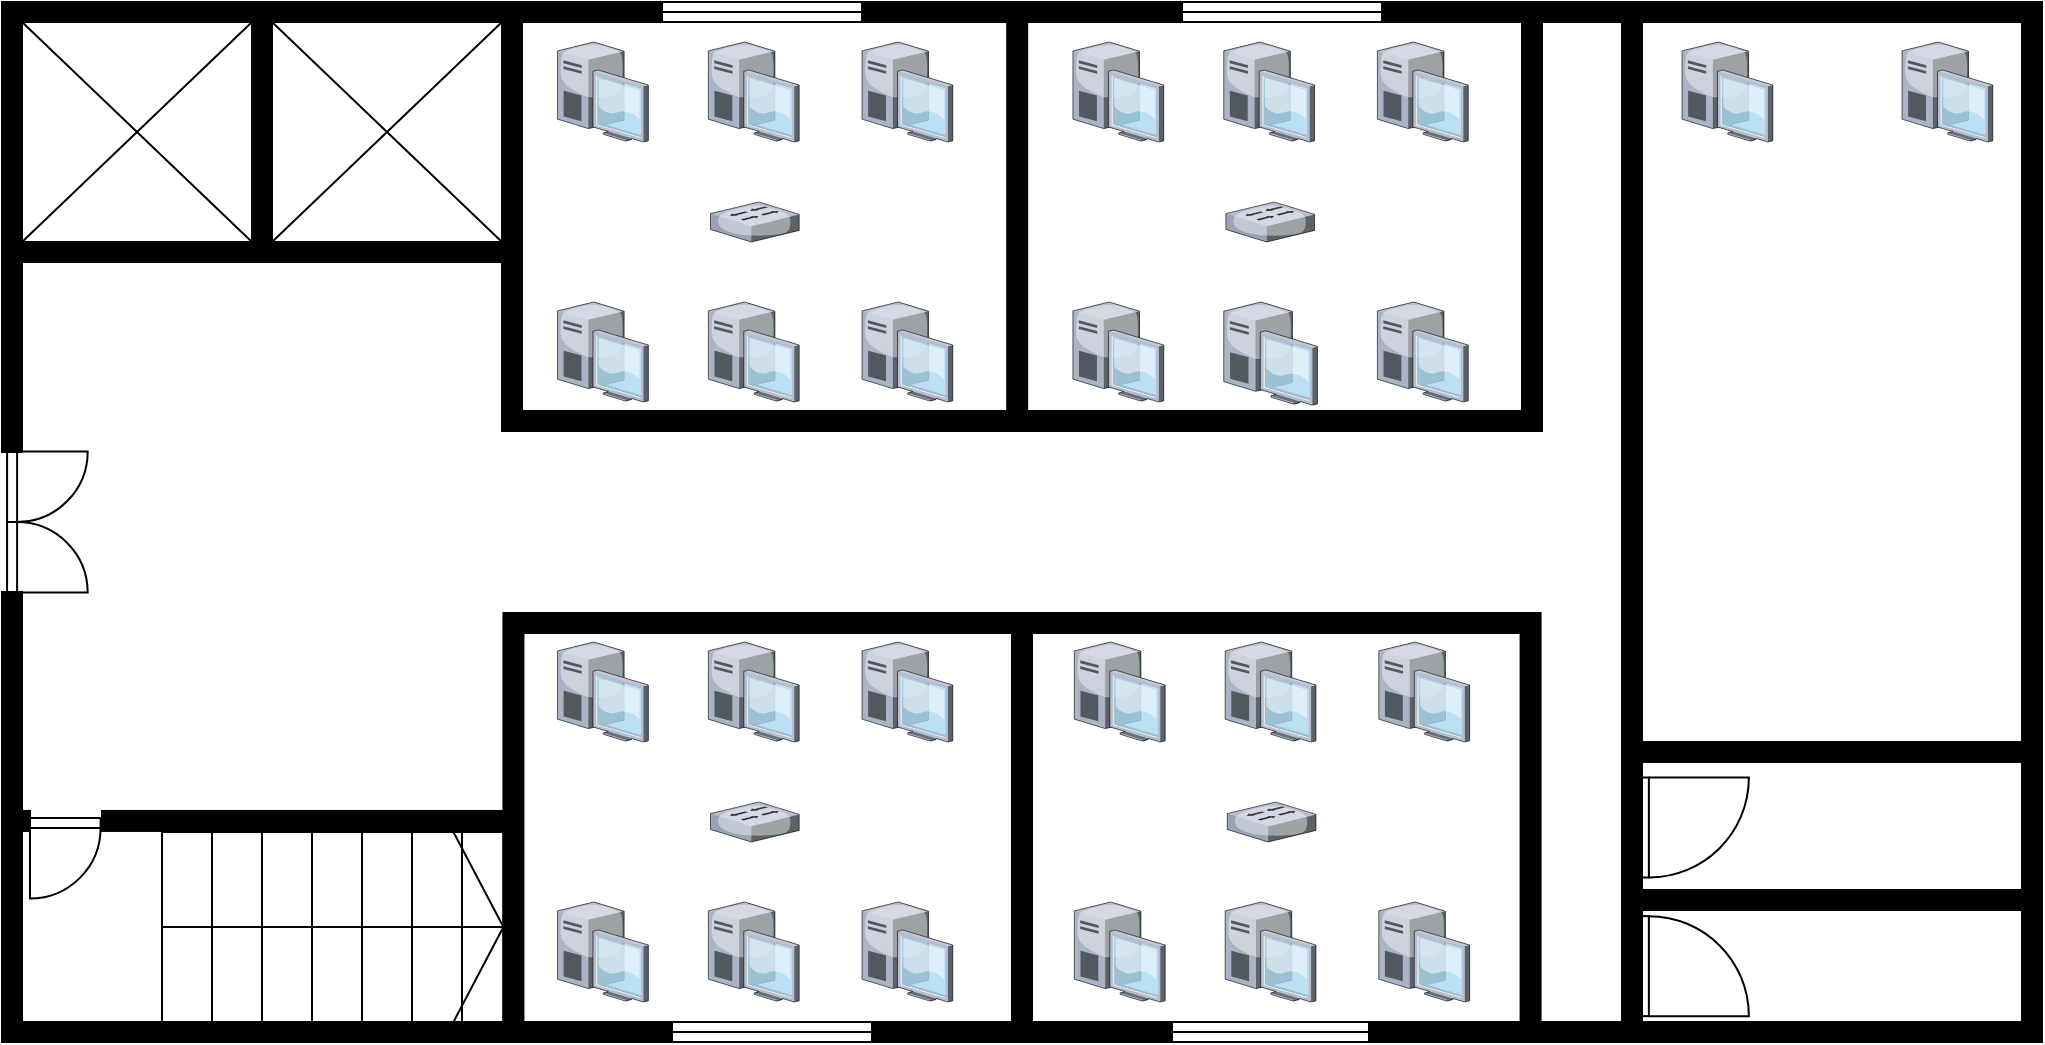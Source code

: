 <mxfile version="20.7.4" type="github" pages="2">
  <diagram name="Page-1" id="822b0af5-4adb-64df-f703-e8dfc1f81529">
    <mxGraphModel dx="317" dy="202" grid="1" gridSize="10" guides="1" tooltips="1" connect="1" arrows="1" fold="1" page="1" pageScale="1" pageWidth="1100" pageHeight="850" background="none" math="0" shadow="0">
      <root>
        <mxCell id="0" />
        <mxCell id="1" parent="0" />
        <mxCell id="vATExKD3N9hfjGAkF_zN-2" value="" style="rounded=0;whiteSpace=wrap;html=1;fillColor=none;" vertex="1" parent="1">
          <mxGeometry x="557" y="80" width="250" height="200" as="geometry" />
        </mxCell>
        <mxCell id="vATExKD3N9hfjGAkF_zN-5" value="" style="rounded=0;whiteSpace=wrap;html=1;fillColor=none;" vertex="1" parent="1">
          <mxGeometry x="307" y="80" width="250" height="200" as="geometry" />
        </mxCell>
        <mxCell id="vATExKD3N9hfjGAkF_zN-9" value="" style="verticalLabelPosition=bottom;sketch=0;aspect=fixed;html=1;verticalAlign=top;strokeColor=none;align=center;outlineConnect=0;shape=mxgraph.citrix.desktop;fillColor=none;" vertex="1" parent="1">
          <mxGeometry x="582.46" y="90" width="45.41" height="50" as="geometry" />
        </mxCell>
        <mxCell id="vATExKD3N9hfjGAkF_zN-19" value="" style="rounded=0;whiteSpace=wrap;html=1;fillColor=none;" vertex="1" parent="1">
          <mxGeometry x="307" y="380" width="250" height="200" as="geometry" />
        </mxCell>
        <mxCell id="vATExKD3N9hfjGAkF_zN-20" value="" style="rounded=0;whiteSpace=wrap;html=1;fillColor=none;" vertex="1" parent="1">
          <mxGeometry x="557" y="380" width="250" height="200" as="geometry" />
        </mxCell>
        <mxCell id="vATExKD3N9hfjGAkF_zN-22" value="" style="verticalLabelPosition=bottom;sketch=0;aspect=fixed;html=1;verticalAlign=top;strokeColor=none;align=center;outlineConnect=0;shape=mxgraph.citrix.desktop;fillColor=none;" vertex="1" parent="1">
          <mxGeometry x="657.87" y="90" width="45.41" height="50" as="geometry" />
        </mxCell>
        <mxCell id="vATExKD3N9hfjGAkF_zN-23" value="" style="verticalLabelPosition=bottom;sketch=0;aspect=fixed;html=1;verticalAlign=top;strokeColor=none;align=center;outlineConnect=0;shape=mxgraph.citrix.desktop;fillColor=none;" vertex="1" parent="1">
          <mxGeometry x="734.7" y="90" width="45.41" height="50" as="geometry" />
        </mxCell>
        <mxCell id="vATExKD3N9hfjGAkF_zN-24" value="" style="verticalLabelPosition=bottom;sketch=0;aspect=fixed;html=1;verticalAlign=top;strokeColor=none;align=center;outlineConnect=0;shape=mxgraph.citrix.desktop;fillColor=none;" vertex="1" parent="1">
          <mxGeometry x="734.7" y="220" width="45.41" height="50" as="geometry" />
        </mxCell>
        <mxCell id="vATExKD3N9hfjGAkF_zN-25" value="" style="verticalLabelPosition=bottom;sketch=0;aspect=fixed;html=1;verticalAlign=top;strokeColor=none;align=center;outlineConnect=0;shape=mxgraph.citrix.desktop;fillColor=none;" vertex="1" parent="1">
          <mxGeometry x="657.87" y="220" width="46.83" height="51.56" as="geometry" />
        </mxCell>
        <mxCell id="vATExKD3N9hfjGAkF_zN-26" value="" style="verticalLabelPosition=bottom;sketch=0;aspect=fixed;html=1;verticalAlign=top;strokeColor=none;align=center;outlineConnect=0;shape=mxgraph.citrix.desktop;fillColor=none;" vertex="1" parent="1">
          <mxGeometry x="582.46" y="220" width="45.41" height="50" as="geometry" />
        </mxCell>
        <mxCell id="vATExKD3N9hfjGAkF_zN-27" value="" style="verticalLabelPosition=bottom;sketch=0;aspect=fixed;html=1;verticalAlign=top;strokeColor=none;align=center;outlineConnect=0;shape=mxgraph.citrix.switch;fillColor=none;" vertex="1" parent="1">
          <mxGeometry x="658.94" y="170" width="44.34" height="20" as="geometry" />
        </mxCell>
        <mxCell id="vATExKD3N9hfjGAkF_zN-29" value="" style="verticalLabelPosition=bottom;sketch=0;aspect=fixed;html=1;verticalAlign=top;strokeColor=none;align=center;outlineConnect=0;shape=mxgraph.citrix.desktop;fillColor=none;" vertex="1" parent="1">
          <mxGeometry x="324.76" y="90" width="45.41" height="50" as="geometry" />
        </mxCell>
        <mxCell id="vATExKD3N9hfjGAkF_zN-30" value="" style="verticalLabelPosition=bottom;sketch=0;aspect=fixed;html=1;verticalAlign=top;strokeColor=none;align=center;outlineConnect=0;shape=mxgraph.citrix.desktop;fillColor=none;" vertex="1" parent="1">
          <mxGeometry x="400.17" y="90" width="45.41" height="50" as="geometry" />
        </mxCell>
        <mxCell id="vATExKD3N9hfjGAkF_zN-31" value="" style="verticalLabelPosition=bottom;sketch=0;aspect=fixed;html=1;verticalAlign=top;strokeColor=none;align=center;outlineConnect=0;shape=mxgraph.citrix.desktop;fillColor=none;" vertex="1" parent="1">
          <mxGeometry x="477" y="90" width="45.41" height="50" as="geometry" />
        </mxCell>
        <mxCell id="vATExKD3N9hfjGAkF_zN-32" value="" style="verticalLabelPosition=bottom;sketch=0;aspect=fixed;html=1;verticalAlign=top;strokeColor=none;align=center;outlineConnect=0;shape=mxgraph.citrix.desktop;fillColor=none;" vertex="1" parent="1">
          <mxGeometry x="477" y="220" width="45.41" height="50" as="geometry" />
        </mxCell>
        <mxCell id="vATExKD3N9hfjGAkF_zN-33" value="" style="verticalLabelPosition=bottom;sketch=0;aspect=fixed;html=1;verticalAlign=top;strokeColor=none;align=center;outlineConnect=0;shape=mxgraph.citrix.desktop;fillColor=none;" vertex="1" parent="1">
          <mxGeometry x="400.17" y="220" width="45.41" height="50" as="geometry" />
        </mxCell>
        <mxCell id="vATExKD3N9hfjGAkF_zN-34" value="" style="verticalLabelPosition=bottom;sketch=0;aspect=fixed;html=1;verticalAlign=top;strokeColor=none;align=center;outlineConnect=0;shape=mxgraph.citrix.desktop;fillColor=none;" vertex="1" parent="1">
          <mxGeometry x="324.76" y="220" width="45.41" height="50" as="geometry" />
        </mxCell>
        <mxCell id="vATExKD3N9hfjGAkF_zN-35" value="" style="verticalLabelPosition=bottom;sketch=0;aspect=fixed;html=1;verticalAlign=top;strokeColor=none;align=center;outlineConnect=0;shape=mxgraph.citrix.switch;fillColor=none;" vertex="1" parent="1">
          <mxGeometry x="401.24" y="170" width="44.34" height="20" as="geometry" />
        </mxCell>
        <mxCell id="ZI1mlzHtkUxuq9lY3uml-1" value="" style="verticalLabelPosition=bottom;sketch=0;aspect=fixed;html=1;verticalAlign=top;strokeColor=none;align=center;outlineConnect=0;shape=mxgraph.citrix.desktop;fillColor=none;" vertex="1" parent="1">
          <mxGeometry x="324.76" y="390" width="45.41" height="50" as="geometry" />
        </mxCell>
        <mxCell id="ZI1mlzHtkUxuq9lY3uml-2" value="" style="verticalLabelPosition=bottom;sketch=0;aspect=fixed;html=1;verticalAlign=top;strokeColor=none;align=center;outlineConnect=0;shape=mxgraph.citrix.desktop;fillColor=none;" vertex="1" parent="1">
          <mxGeometry x="400.17" y="390" width="45.41" height="50" as="geometry" />
        </mxCell>
        <mxCell id="ZI1mlzHtkUxuq9lY3uml-3" value="" style="verticalLabelPosition=bottom;sketch=0;aspect=fixed;html=1;verticalAlign=top;strokeColor=none;align=center;outlineConnect=0;shape=mxgraph.citrix.desktop;fillColor=none;" vertex="1" parent="1">
          <mxGeometry x="477" y="390" width="45.41" height="50" as="geometry" />
        </mxCell>
        <mxCell id="ZI1mlzHtkUxuq9lY3uml-4" value="" style="verticalLabelPosition=bottom;sketch=0;aspect=fixed;html=1;verticalAlign=top;strokeColor=none;align=center;outlineConnect=0;shape=mxgraph.citrix.desktop;fillColor=none;" vertex="1" parent="1">
          <mxGeometry x="477" y="520" width="45.41" height="50" as="geometry" />
        </mxCell>
        <mxCell id="ZI1mlzHtkUxuq9lY3uml-5" value="" style="verticalLabelPosition=bottom;sketch=0;aspect=fixed;html=1;verticalAlign=top;strokeColor=none;align=center;outlineConnect=0;shape=mxgraph.citrix.desktop;fillColor=none;" vertex="1" parent="1">
          <mxGeometry x="400.17" y="520" width="45.41" height="50" as="geometry" />
        </mxCell>
        <mxCell id="ZI1mlzHtkUxuq9lY3uml-6" value="" style="verticalLabelPosition=bottom;sketch=0;aspect=fixed;html=1;verticalAlign=top;strokeColor=none;align=center;outlineConnect=0;shape=mxgraph.citrix.desktop;fillColor=none;" vertex="1" parent="1">
          <mxGeometry x="324.76" y="520" width="45.41" height="50" as="geometry" />
        </mxCell>
        <mxCell id="ZI1mlzHtkUxuq9lY3uml-7" value="" style="verticalLabelPosition=bottom;sketch=0;aspect=fixed;html=1;verticalAlign=top;strokeColor=none;align=center;outlineConnect=0;shape=mxgraph.citrix.switch;fillColor=none;" vertex="1" parent="1">
          <mxGeometry x="401.24" y="470" width="44.34" height="20" as="geometry" />
        </mxCell>
        <mxCell id="ZI1mlzHtkUxuq9lY3uml-8" value="" style="verticalLabelPosition=bottom;sketch=0;aspect=fixed;html=1;verticalAlign=top;strokeColor=none;align=center;outlineConnect=0;shape=mxgraph.citrix.desktop;fillColor=none;" vertex="1" parent="1">
          <mxGeometry x="583.17" y="390" width="45.41" height="50" as="geometry" />
        </mxCell>
        <mxCell id="ZI1mlzHtkUxuq9lY3uml-9" value="" style="verticalLabelPosition=bottom;sketch=0;aspect=fixed;html=1;verticalAlign=top;strokeColor=none;align=center;outlineConnect=0;shape=mxgraph.citrix.desktop;fillColor=none;" vertex="1" parent="1">
          <mxGeometry x="658.58" y="390" width="45.41" height="50" as="geometry" />
        </mxCell>
        <mxCell id="ZI1mlzHtkUxuq9lY3uml-10" value="" style="verticalLabelPosition=bottom;sketch=0;aspect=fixed;html=1;verticalAlign=top;strokeColor=none;align=center;outlineConnect=0;shape=mxgraph.citrix.desktop;fillColor=none;" vertex="1" parent="1">
          <mxGeometry x="735.41" y="390" width="45.41" height="50" as="geometry" />
        </mxCell>
        <mxCell id="ZI1mlzHtkUxuq9lY3uml-11" value="" style="verticalLabelPosition=bottom;sketch=0;aspect=fixed;html=1;verticalAlign=top;strokeColor=none;align=center;outlineConnect=0;shape=mxgraph.citrix.desktop;fillColor=none;" vertex="1" parent="1">
          <mxGeometry x="735.41" y="520" width="45.41" height="50" as="geometry" />
        </mxCell>
        <mxCell id="ZI1mlzHtkUxuq9lY3uml-12" value="" style="verticalLabelPosition=bottom;sketch=0;aspect=fixed;html=1;verticalAlign=top;strokeColor=none;align=center;outlineConnect=0;shape=mxgraph.citrix.desktop;fillColor=none;" vertex="1" parent="1">
          <mxGeometry x="658.58" y="520" width="45.41" height="50" as="geometry" />
        </mxCell>
        <mxCell id="ZI1mlzHtkUxuq9lY3uml-13" value="" style="verticalLabelPosition=bottom;sketch=0;aspect=fixed;html=1;verticalAlign=top;strokeColor=none;align=center;outlineConnect=0;shape=mxgraph.citrix.desktop;fillColor=none;" vertex="1" parent="1">
          <mxGeometry x="583.17" y="520" width="45.41" height="50" as="geometry" />
        </mxCell>
        <mxCell id="ZI1mlzHtkUxuq9lY3uml-14" value="" style="verticalLabelPosition=bottom;sketch=0;aspect=fixed;html=1;verticalAlign=top;strokeColor=none;align=center;outlineConnect=0;shape=mxgraph.citrix.switch;fillColor=none;" vertex="1" parent="1">
          <mxGeometry x="659.65" y="470" width="44.34" height="20" as="geometry" />
        </mxCell>
        <mxCell id="ZI1mlzHtkUxuq9lY3uml-16" value="" style="verticalLabelPosition=bottom;sketch=0;aspect=fixed;html=1;verticalAlign=top;strokeColor=none;align=center;outlineConnect=0;shape=mxgraph.citrix.desktop;fillColor=none;" vertex="1" parent="1">
          <mxGeometry x="887" y="90" width="45.41" height="50" as="geometry" />
        </mxCell>
        <mxCell id="ZI1mlzHtkUxuq9lY3uml-17" value="" style="verticalLabelPosition=bottom;sketch=0;aspect=fixed;html=1;verticalAlign=top;strokeColor=none;align=center;outlineConnect=0;shape=mxgraph.citrix.desktop;fillColor=none;" vertex="1" parent="1">
          <mxGeometry x="997" y="90" width="45.41" height="50" as="geometry" />
        </mxCell>
        <mxCell id="ZI1mlzHtkUxuq9lY3uml-22" value="" style="verticalLabelPosition=bottom;html=1;verticalAlign=top;align=center;shape=mxgraph.floorplan.wall;fillColor=strokeColor;rotation=-90;" vertex="1" parent="1">
          <mxGeometry x="447.71" y="172.24" width="213.77" height="10" as="geometry" />
        </mxCell>
        <mxCell id="ZI1mlzHtkUxuq9lY3uml-24" value="" style="verticalLabelPosition=bottom;html=1;verticalAlign=top;align=center;shape=mxgraph.floorplan.wall;fillColor=strokeColor;rotation=-90;" vertex="1" parent="1">
          <mxGeometry x="452.54" y="475" width="208.94" height="10" as="geometry" />
        </mxCell>
        <mxCell id="ZI1mlzHtkUxuq9lY3uml-25" value="" style="verticalLabelPosition=bottom;html=1;verticalAlign=top;align=center;shape=mxgraph.floorplan.room;fillColor=strokeColor;" vertex="1" parent="1">
          <mxGeometry x="857" y="70" width="210" height="380" as="geometry" />
        </mxCell>
        <mxCell id="ZI1mlzHtkUxuq9lY3uml-26" value="" style="verticalLabelPosition=bottom;html=1;verticalAlign=top;align=center;shape=mxgraph.floorplan.wall;fillColor=strokeColor;direction=south;" vertex="1" parent="1">
          <mxGeometry x="857" y="450" width="10" height="130" as="geometry" />
        </mxCell>
        <mxCell id="ZI1mlzHtkUxuq9lY3uml-28" value="" style="verticalLabelPosition=bottom;html=1;verticalAlign=top;align=center;shape=mxgraph.floorplan.elevator;fillColor=none;" vertex="1" parent="1">
          <mxGeometry x="182" y="80" width="115" height="110" as="geometry" />
        </mxCell>
        <mxCell id="ZI1mlzHtkUxuq9lY3uml-32" value="" style="verticalLabelPosition=bottom;html=1;verticalAlign=top;align=center;shape=mxgraph.floorplan.elevator;fillColor=none;" vertex="1" parent="1">
          <mxGeometry x="57" y="80" width="115" height="110" as="geometry" />
        </mxCell>
        <mxCell id="ZI1mlzHtkUxuq9lY3uml-33" value="" style="verticalLabelPosition=bottom;html=1;verticalAlign=top;align=center;shape=mxgraph.floorplan.doorDouble;aspect=fixed;fillColor=none;rotation=-90;" vertex="1" parent="1">
          <mxGeometry x="33" y="311.25" width="70.59" height="37.5" as="geometry" />
        </mxCell>
        <mxCell id="ZI1mlzHtkUxuq9lY3uml-35" value="" style="verticalLabelPosition=bottom;html=1;verticalAlign=top;align=center;shape=mxgraph.floorplan.wall;fillColor=strokeColor;" vertex="1" parent="1">
          <mxGeometry x="57.71" y="190" width="240" height="10" as="geometry" />
        </mxCell>
        <mxCell id="ZI1mlzHtkUxuq9lY3uml-39" value="" style="verticalLabelPosition=bottom;html=1;verticalAlign=top;align=center;shape=mxgraph.floorplan.stairs;fillColor=none;" vertex="1" parent="1">
          <mxGeometry x="127" y="485" width="170.71" height="95" as="geometry" />
        </mxCell>
        <mxCell id="ZI1mlzHtkUxuq9lY3uml-40" value="" style="verticalLabelPosition=bottom;html=1;verticalAlign=top;align=center;shape=mxgraph.floorplan.wall;fillColor=strokeColor;" vertex="1" parent="1">
          <mxGeometry x="97" y="474.48" width="200.71" height="10" as="geometry" />
        </mxCell>
        <mxCell id="ZI1mlzHtkUxuq9lY3uml-41" value="" style="verticalLabelPosition=bottom;html=1;verticalAlign=top;align=center;shape=mxgraph.floorplan.doorLeft;aspect=fixed;fillColor=none;" vertex="1" parent="1">
          <mxGeometry x="61" y="478" width="35.29" height="37.5" as="geometry" />
        </mxCell>
        <mxCell id="ZI1mlzHtkUxuq9lY3uml-43" value="" style="verticalLabelPosition=bottom;html=1;verticalAlign=top;align=center;shape=mxgraph.floorplan.wall;fillColor=strokeColor;" vertex="1" parent="1">
          <mxGeometry x="47" y="474.48" width="14" height="10" as="geometry" />
        </mxCell>
        <mxCell id="ZI1mlzHtkUxuq9lY3uml-44" value="" style="verticalLabelPosition=bottom;html=1;verticalAlign=top;align=center;shape=mxgraph.floorplan.wall;fillColor=strokeColor;" vertex="1" parent="1">
          <mxGeometry x="107" y="70" width="190.71" height="10" as="geometry" />
        </mxCell>
        <mxCell id="ZI1mlzHtkUxuq9lY3uml-45" value="" style="verticalLabelPosition=bottom;html=1;verticalAlign=top;align=center;shape=mxgraph.floorplan.wallCorner;fillColor=strokeColor;" vertex="1" parent="1">
          <mxGeometry x="47" y="70" width="100" height="100" as="geometry" />
        </mxCell>
        <mxCell id="ZI1mlzHtkUxuq9lY3uml-46" value="" style="verticalLabelPosition=bottom;html=1;verticalAlign=top;align=center;shape=mxgraph.floorplan.wall;fillColor=strokeColor;direction=south;" vertex="1" parent="1">
          <mxGeometry x="47" y="170" width="10" height="125" as="geometry" />
        </mxCell>
        <mxCell id="ZI1mlzHtkUxuq9lY3uml-47" value="" style="verticalLabelPosition=bottom;html=1;verticalAlign=top;align=center;shape=mxgraph.floorplan.wallCorner;fillColor=strokeColor;direction=north" vertex="1" parent="1">
          <mxGeometry x="47" y="490" width="100" height="100" as="geometry" />
        </mxCell>
        <mxCell id="ZI1mlzHtkUxuq9lY3uml-48" value="" style="verticalLabelPosition=bottom;html=1;verticalAlign=top;align=center;shape=mxgraph.floorplan.wall;fillColor=strokeColor;" vertex="1" parent="1">
          <mxGeometry x="132" y="580" width="250" height="10" as="geometry" />
        </mxCell>
        <mxCell id="ZI1mlzHtkUxuq9lY3uml-49" value="" style="verticalLabelPosition=bottom;html=1;verticalAlign=top;align=center;shape=mxgraph.floorplan.wall;fillColor=strokeColor;direction=south;" vertex="1" parent="1">
          <mxGeometry x="47" y="365" width="10" height="125" as="geometry" />
        </mxCell>
        <mxCell id="ZI1mlzHtkUxuq9lY3uml-51" value="" style="verticalLabelPosition=bottom;html=1;verticalAlign=top;align=center;shape=mxgraph.floorplan.wall;fillColor=strokeColor;" vertex="1" parent="1">
          <mxGeometry x="737" y="70" width="150" height="10" as="geometry" />
        </mxCell>
        <mxCell id="ZI1mlzHtkUxuq9lY3uml-52" value="" style="verticalLabelPosition=bottom;html=1;verticalAlign=top;align=center;shape=mxgraph.floorplan.wall;fillColor=strokeColor;" vertex="1" parent="1">
          <mxGeometry x="730.57" y="580" width="126.43" height="10" as="geometry" />
        </mxCell>
        <mxCell id="ZI1mlzHtkUxuq9lY3uml-53" value="" style="verticalLabelPosition=bottom;html=1;verticalAlign=top;align=center;shape=mxgraph.floorplan.wallCorner;fillColor=strokeColor;direction=west" vertex="1" parent="1">
          <mxGeometry x="857" y="440" width="210" height="150" as="geometry" />
        </mxCell>
        <mxCell id="ZI1mlzHtkUxuq9lY3uml-54" value="" style="verticalLabelPosition=bottom;html=1;verticalAlign=top;align=center;shape=mxgraph.floorplan.wallCorner;fillColor=strokeColor;direction=north" vertex="1" parent="1">
          <mxGeometry x="297" y="70" width="260" height="214.48" as="geometry" />
        </mxCell>
        <mxCell id="ZI1mlzHtkUxuq9lY3uml-55" value="" style="verticalLabelPosition=bottom;html=1;verticalAlign=top;align=center;shape=mxgraph.floorplan.wall;fillColor=strokeColor;" vertex="1" parent="1">
          <mxGeometry x="301.24" y="70" width="75.76" height="10" as="geometry" />
        </mxCell>
        <mxCell id="ZI1mlzHtkUxuq9lY3uml-56" value="" style="verticalLabelPosition=bottom;html=1;verticalAlign=top;align=center;shape=mxgraph.floorplan.wall;fillColor=strokeColor;" vertex="1" parent="1">
          <mxGeometry x="477" y="70" width="160" height="10" as="geometry" />
        </mxCell>
        <mxCell id="ZI1mlzHtkUxuq9lY3uml-57" value="" style="verticalLabelPosition=bottom;html=1;verticalAlign=top;align=center;shape=mxgraph.floorplan.wallCorner;fillColor=strokeColor;direction=west" vertex="1" parent="1">
          <mxGeometry x="557" y="80" width="260" height="204.48" as="geometry" />
        </mxCell>
        <mxCell id="ZI1mlzHtkUxuq9lY3uml-58" value="" style="verticalLabelPosition=bottom;html=1;verticalAlign=top;align=center;shape=mxgraph.floorplan.window;fillColor=none;" vertex="1" parent="1">
          <mxGeometry x="637" y="70" width="100" height="10" as="geometry" />
        </mxCell>
        <mxCell id="ZI1mlzHtkUxuq9lY3uml-59" value="" style="verticalLabelPosition=bottom;html=1;verticalAlign=top;align=center;shape=mxgraph.floorplan.window;fillColor=none;" vertex="1" parent="1">
          <mxGeometry x="377" y="70" width="100" height="10" as="geometry" />
        </mxCell>
        <mxCell id="ZI1mlzHtkUxuq9lY3uml-60" value="" style="verticalLabelPosition=bottom;html=1;verticalAlign=top;align=center;shape=mxgraph.floorplan.wallCorner;fillColor=strokeColor;direction=north;flipV=1;" vertex="1" parent="1">
          <mxGeometry x="297.71" y="375.52" width="260" height="214.48" as="geometry" />
        </mxCell>
        <mxCell id="ZI1mlzHtkUxuq9lY3uml-61" value="" style="verticalLabelPosition=bottom;html=1;verticalAlign=top;align=center;shape=mxgraph.floorplan.wallCorner;fillColor=strokeColor;direction=north;flipV=1;flipH=1;" vertex="1" parent="1">
          <mxGeometry x="556.29" y="375.52" width="260" height="214.48" as="geometry" />
        </mxCell>
        <mxCell id="ZI1mlzHtkUxuq9lY3uml-62" value="" style="verticalLabelPosition=bottom;html=1;verticalAlign=top;align=center;shape=mxgraph.floorplan.wall;fillColor=strokeColor;" vertex="1" parent="1">
          <mxGeometry x="482" y="580" width="150" height="10" as="geometry" />
        </mxCell>
        <mxCell id="ZI1mlzHtkUxuq9lY3uml-63" value="" style="verticalLabelPosition=bottom;html=1;verticalAlign=top;align=center;shape=mxgraph.floorplan.window;fillColor=none;" vertex="1" parent="1">
          <mxGeometry x="382" y="580" width="100" height="10" as="geometry" />
        </mxCell>
        <mxCell id="ZI1mlzHtkUxuq9lY3uml-64" value="" style="verticalLabelPosition=bottom;html=1;verticalAlign=top;align=center;shape=mxgraph.floorplan.window;fillColor=none;" vertex="1" parent="1">
          <mxGeometry x="630.57" y="580" width="100" height="10" as="geometry" />
        </mxCell>
        <mxCell id="ZI1mlzHtkUxuq9lY3uml-65" value="" style="verticalLabelPosition=bottom;html=1;verticalAlign=top;align=center;shape=mxgraph.floorplan.wall;fillColor=strokeColor;direction=south;" vertex="1" parent="1">
          <mxGeometry x="172" y="72.24" width="10" height="117.76" as="geometry" />
        </mxCell>
        <mxCell id="ZI1mlzHtkUxuq9lY3uml-68" value="" style="verticalLabelPosition=bottom;html=1;verticalAlign=top;align=center;shape=mxgraph.floorplan.wall;fillColor=strokeColor;" vertex="1" parent="1">
          <mxGeometry x="867" y="514" width="193" height="10" as="geometry" />
        </mxCell>
        <mxCell id="ZI1mlzHtkUxuq9lY3uml-69" value="" style="verticalLabelPosition=bottom;html=1;verticalAlign=top;align=center;shape=mxgraph.floorplan.doorRight;aspect=fixed;fillColor=none;rotation=-90;" vertex="1" parent="1">
          <mxGeometry x="867" y="456.19" width="50" height="53.13" as="geometry" />
        </mxCell>
        <mxCell id="ZI1mlzHtkUxuq9lY3uml-70" value="" style="verticalLabelPosition=bottom;html=1;verticalAlign=top;align=center;shape=mxgraph.floorplan.doorRight;aspect=fixed;fillColor=none;rotation=-90;flipV=0;flipH=1;" vertex="1" parent="1">
          <mxGeometry x="867" y="525.5" width="50" height="53.13" as="geometry" />
        </mxCell>
      </root>
    </mxGraphModel>
  </diagram>
  <diagram id="HfnUR8FtT8z65Ukgr1gh" name="Trang-2">
    <mxGraphModel dx="991" dy="630" grid="1" gridSize="10" guides="1" tooltips="1" connect="1" arrows="1" fold="1" page="1" pageScale="1" pageWidth="827" pageHeight="1169" math="0" shadow="0">
      <root>
        <mxCell id="0" />
        <mxCell id="1" parent="0" />
        <mxCell id="dnZlH7xyR83RFIniQMoo-1" value="" style="verticalLabelPosition=bottom;sketch=0;aspect=fixed;html=1;verticalAlign=top;strokeColor=none;align=center;outlineConnect=0;shape=mxgraph.citrix.firewall;fillColor=none;" vertex="1" parent="1">
          <mxGeometry x="50" y="314.25" width="75" height="93" as="geometry" />
        </mxCell>
        <mxCell id="dnZlH7xyR83RFIniQMoo-2" value="" style="verticalLabelPosition=bottom;sketch=0;aspect=fixed;html=1;verticalAlign=top;strokeColor=none;align=center;outlineConnect=0;shape=mxgraph.citrix.desktop;fillColor=none;" vertex="1" parent="1">
          <mxGeometry x="420" y="120" width="89" height="98" as="geometry" />
        </mxCell>
        <mxCell id="dnZlH7xyR83RFIniQMoo-3" value="" style="verticalLabelPosition=bottom;sketch=0;aspect=fixed;html=1;verticalAlign=top;strokeColor=none;align=center;outlineConnect=0;shape=mxgraph.citrix.printer;fillColor=none;" vertex="1" parent="1">
          <mxGeometry x="620" y="148" width="70" height="70" as="geometry" />
        </mxCell>
        <mxCell id="dnZlH7xyR83RFIniQMoo-5" value="" style="verticalLabelPosition=bottom;sketch=0;aspect=fixed;html=1;verticalAlign=top;strokeColor=none;align=center;outlineConnect=0;shape=mxgraph.citrix.switch;fillColor=none;" vertex="1" parent="1">
          <mxGeometry x="507" y="340" width="92" height="41.5" as="geometry" />
        </mxCell>
        <mxCell id="dnZlH7xyR83RFIniQMoo-6" value="" style="verticalLabelPosition=bottom;sketch=0;aspect=fixed;html=1;verticalAlign=top;strokeColor=none;align=center;outlineConnect=0;shape=mxgraph.citrix.license_server;fillColor=none;" vertex="1" parent="1">
          <mxGeometry x="250" y="318.25" width="65" height="85" as="geometry" />
        </mxCell>
        <mxCell id="dnZlH7xyR83RFIniQMoo-7" value="" style="verticalLabelPosition=bottom;sketch=0;aspect=fixed;html=1;verticalAlign=top;strokeColor=none;align=center;outlineConnect=0;shape=mxgraph.citrix.cloud;fillColor=none;" vertex="1" parent="1">
          <mxGeometry x="40" y="138" width="95" height="62" as="geometry" />
        </mxCell>
        <mxCell id="dnZlH7xyR83RFIniQMoo-8" value="" style="verticalLabelPosition=bottom;sketch=0;aspect=fixed;html=1;verticalAlign=top;strokeColor=none;align=center;outlineConnect=0;shape=mxgraph.citrix.laptop_1;fillColor=none;" vertex="1" parent="1">
          <mxGeometry x="650" y="450" width="91" height="77" as="geometry" />
        </mxCell>
        <mxCell id="dnZlH7xyR83RFIniQMoo-10" value="" style="verticalLabelPosition=bottom;sketch=0;aspect=fixed;html=1;verticalAlign=top;strokeColor=none;align=center;outlineConnect=0;shape=mxgraph.citrix.tablet_2;fillColor=none;rotation=90;" vertex="1" parent="1">
          <mxGeometry x="366.6" y="460.5" width="53.4" height="56" as="geometry" />
        </mxCell>
        <mxCell id="dnZlH7xyR83RFIniQMoo-23" value="" style="endArrow=none;html=1;rounded=0;" edge="1" parent="1" target="dnZlH7xyR83RFIniQMoo-5">
          <mxGeometry x="-0.2" y="7" width="50" height="50" relative="1" as="geometry">
            <mxPoint x="553" y="290" as="sourcePoint" />
            <mxPoint x="490" y="280" as="targetPoint" />
            <mxPoint as="offset" />
          </mxGeometry>
        </mxCell>
        <mxCell id="dnZlH7xyR83RFIniQMoo-24" value="" style="endArrow=classic;html=1;rounded=0;" edge="1" parent="1" target="dnZlH7xyR83RFIniQMoo-2">
          <mxGeometry width="50" height="50" relative="1" as="geometry">
            <mxPoint x="465" y="290" as="sourcePoint" />
            <mxPoint x="490" y="290" as="targetPoint" />
          </mxGeometry>
        </mxCell>
        <mxCell id="dnZlH7xyR83RFIniQMoo-26" value="" style="endArrow=none;html=1;rounded=0;" edge="1" parent="1">
          <mxGeometry width="50" height="50" relative="1" as="geometry">
            <mxPoint x="464" y="290" as="sourcePoint" />
            <mxPoint x="660" y="290" as="targetPoint" />
          </mxGeometry>
        </mxCell>
        <mxCell id="dnZlH7xyR83RFIniQMoo-27" value="" style="endArrow=classic;html=1;rounded=0;" edge="1" parent="1">
          <mxGeometry width="50" height="50" relative="1" as="geometry">
            <mxPoint x="660" y="290" as="sourcePoint" />
            <mxPoint x="660" y="220" as="targetPoint" />
          </mxGeometry>
        </mxCell>
        <mxCell id="dnZlH7xyR83RFIniQMoo-29" value="" style="endArrow=classic;html=1;rounded=0;" edge="1" parent="1" source="dnZlH7xyR83RFIniQMoo-38" target="dnZlH7xyR83RFIniQMoo-10">
          <mxGeometry width="50" height="50" relative="1" as="geometry">
            <mxPoint x="514" y="489.205" as="sourcePoint" />
            <mxPoint x="450" y="489" as="targetPoint" />
            <Array as="points">
              <mxPoint x="470" y="490" />
            </Array>
          </mxGeometry>
        </mxCell>
        <mxCell id="dnZlH7xyR83RFIniQMoo-31" value="" style="endArrow=classic;html=1;rounded=0;" edge="1" parent="1" source="dnZlH7xyR83RFIniQMoo-38">
          <mxGeometry width="50" height="50" relative="1" as="geometry">
            <mxPoint x="592" y="488.654" as="sourcePoint" />
            <mxPoint x="680" y="489" as="targetPoint" />
          </mxGeometry>
        </mxCell>
        <mxCell id="dnZlH7xyR83RFIniQMoo-34" value="" style="endArrow=classic;html=1;rounded=0;" edge="1" parent="1" source="dnZlH7xyR83RFIniQMoo-5">
          <mxGeometry width="50" height="50" relative="1" as="geometry">
            <mxPoint x="470" y="480" as="sourcePoint" />
            <mxPoint x="553" y="460" as="targetPoint" />
          </mxGeometry>
        </mxCell>
        <mxCell id="dnZlH7xyR83RFIniQMoo-35" value="" style="endArrow=classic;html=1;rounded=0;" edge="1" parent="1" source="dnZlH7xyR83RFIniQMoo-7" target="dnZlH7xyR83RFIniQMoo-1">
          <mxGeometry width="50" height="50" relative="1" as="geometry">
            <mxPoint x="420" y="240" as="sourcePoint" />
            <mxPoint x="470" y="190" as="targetPoint" />
          </mxGeometry>
        </mxCell>
        <mxCell id="dnZlH7xyR83RFIniQMoo-36" value="" style="endArrow=classic;html=1;rounded=0;" edge="1" parent="1" source="dnZlH7xyR83RFIniQMoo-1" target="dnZlH7xyR83RFIniQMoo-6">
          <mxGeometry width="50" height="50" relative="1" as="geometry">
            <mxPoint x="350" y="250" as="sourcePoint" />
            <mxPoint x="400" y="200" as="targetPoint" />
          </mxGeometry>
        </mxCell>
        <mxCell id="dnZlH7xyR83RFIniQMoo-37" value="" style="endArrow=classic;html=1;rounded=0;" edge="1" parent="1" source="dnZlH7xyR83RFIniQMoo-6" target="dnZlH7xyR83RFIniQMoo-5">
          <mxGeometry width="50" height="50" relative="1" as="geometry">
            <mxPoint x="250" y="280" as="sourcePoint" />
            <mxPoint x="300" y="230" as="targetPoint" />
          </mxGeometry>
        </mxCell>
        <mxCell id="dnZlH7xyR83RFIniQMoo-38" value="" style="image;html=1;image=img/lib/clip_art/networking/Wireless_Router_N_128x128.png;fillColor=none;flipV=0;flipH=1;" vertex="1" parent="1">
          <mxGeometry x="500" y="450" width="80" height="80" as="geometry" />
        </mxCell>
      </root>
    </mxGraphModel>
  </diagram>
</mxfile>

